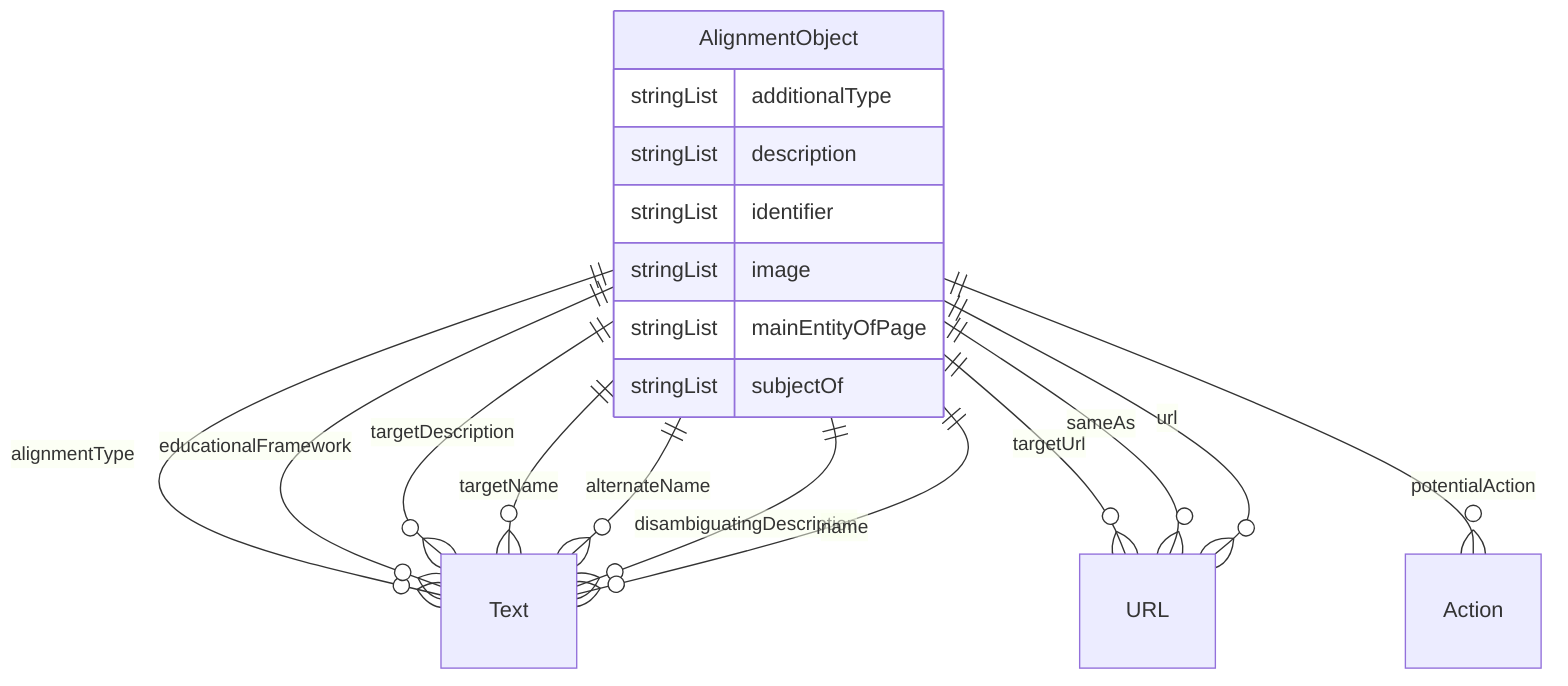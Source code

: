 erDiagram
AlignmentObject {
    stringList additionalType  
    stringList description  
    stringList identifier  
    stringList image  
    stringList mainEntityOfPage  
    stringList subjectOf  
}

AlignmentObject ||--}o Text : "alignmentType"
AlignmentObject ||--}o Text : "educationalFramework"
AlignmentObject ||--}o Text : "targetDescription"
AlignmentObject ||--}o Text : "targetName"
AlignmentObject ||--}o URL : "targetUrl"
AlignmentObject ||--}o Text : "alternateName"
AlignmentObject ||--}o Text : "disambiguatingDescription"
AlignmentObject ||--}o Text : "name"
AlignmentObject ||--}o URL : "sameAs"
AlignmentObject ||--}o Action : "potentialAction"
AlignmentObject ||--}o URL : "url"